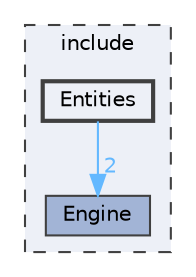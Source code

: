 digraph "include/Entities"
{
 // LATEX_PDF_SIZE
  bgcolor="transparent";
  edge [fontname=Helvetica,fontsize=10,labelfontname=Helvetica,labelfontsize=10];
  node [fontname=Helvetica,fontsize=10,shape=box,height=0.2,width=0.4];
  compound=true
  subgraph clusterdir_d44c64559bbebec7f509842c48db8b23 {
    graph [ bgcolor="#edf0f7", pencolor="grey25", label="include", fontname=Helvetica,fontsize=10 style="filled,dashed", URL="dir_d44c64559bbebec7f509842c48db8b23.html",tooltip=""]
  dir_7dd3fffce23fd825de4eb623b113c1bd [label="Engine", fillcolor="#a2b4d6", color="grey25", style="filled", URL="dir_7dd3fffce23fd825de4eb623b113c1bd.html",tooltip=""];
  dir_28dd9c3414e34742b9d0231891b3bcd2 [label="Entities", fillcolor="#edf0f7", color="grey25", style="filled,bold", URL="dir_28dd9c3414e34742b9d0231891b3bcd2.html",tooltip=""];
  }
  dir_28dd9c3414e34742b9d0231891b3bcd2->dir_7dd3fffce23fd825de4eb623b113c1bd [headlabel="2", labeldistance=1.5 headhref="dir_000002_000001.html" color="steelblue1" fontcolor="steelblue1"];
}
